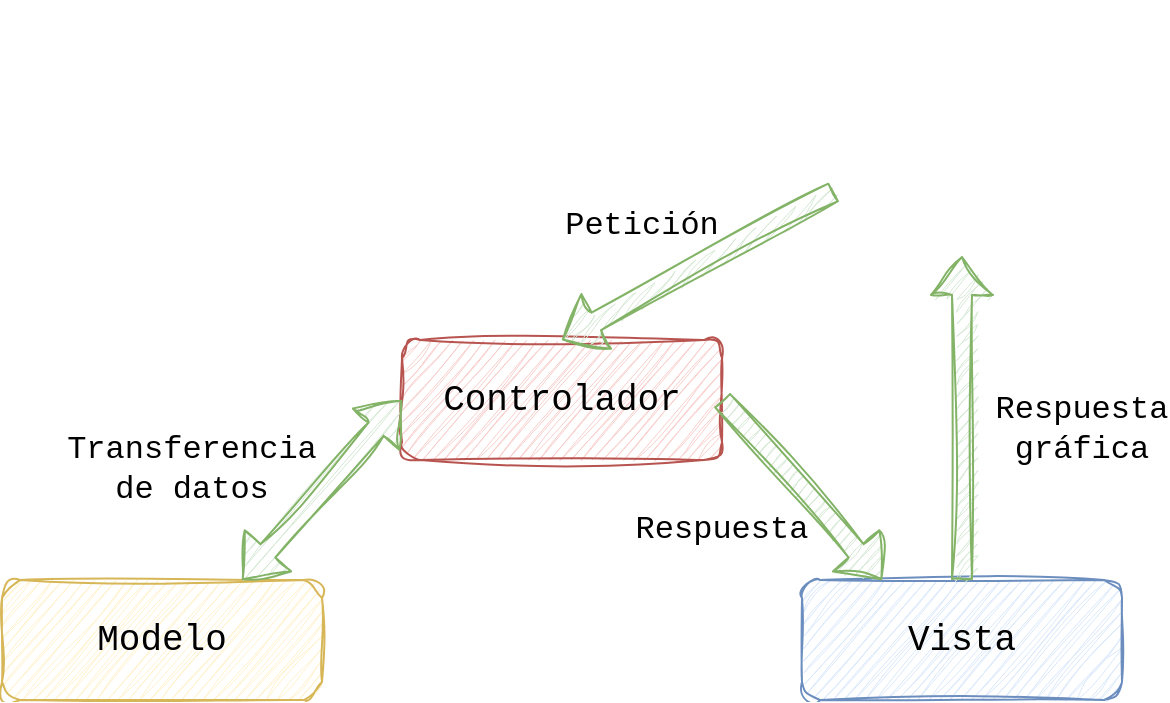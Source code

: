 <mxfile version="21.1.4" type="github">
  <diagram name="Página-1" id="OLooe8LptjzYQd6-V9nk">
    <mxGraphModel dx="2074" dy="1908" grid="1" gridSize="10" guides="1" tooltips="1" connect="1" arrows="1" fold="1" page="1" pageScale="1" pageWidth="827" pageHeight="1169" math="0" shadow="0">
      <root>
        <mxCell id="0" />
        <mxCell id="1" parent="0" />
        <mxCell id="AmMbOfwIeJPU8D7xYFOu-1" value="&lt;pre&gt;&lt;font style=&quot;font-size: 18px;&quot; face=&quot;Courier New&quot;&gt;Modelo&lt;/font&gt;&lt;/pre&gt;" style="rounded=1;whiteSpace=wrap;html=1;fillColor=#fff2cc;strokeColor=#d6b656;sketch=1;curveFitting=1;jiggle=2;" vertex="1" parent="1">
          <mxGeometry x="120" y="260" width="160" height="60" as="geometry" />
        </mxCell>
        <mxCell id="AmMbOfwIeJPU8D7xYFOu-2" value="&lt;pre&gt;&lt;font style=&quot;font-size: 18px;&quot; face=&quot;Courier New&quot;&gt;Controlador&lt;/font&gt;&lt;/pre&gt;" style="rounded=1;whiteSpace=wrap;html=1;fillColor=#f8cecc;strokeColor=#b85450;sketch=1;curveFitting=1;jiggle=2;" vertex="1" parent="1">
          <mxGeometry x="320" y="140" width="160" height="60" as="geometry" />
        </mxCell>
        <mxCell id="AmMbOfwIeJPU8D7xYFOu-3" value="&lt;pre&gt;&lt;font style=&quot;font-size: 18px;&quot; face=&quot;Courier New&quot;&gt;Vista&lt;/font&gt;&lt;/pre&gt;" style="rounded=1;whiteSpace=wrap;html=1;fillColor=#dae8fc;strokeColor=#6c8ebf;sketch=1;curveFitting=1;jiggle=2;" vertex="1" parent="1">
          <mxGeometry x="520" y="260" width="160" height="60" as="geometry" />
        </mxCell>
        <mxCell id="AmMbOfwIeJPU8D7xYFOu-5" value="" style="shape=flexArrow;endArrow=classic;startArrow=classic;html=1;rounded=1;exitX=0.75;exitY=0;exitDx=0;exitDy=0;fillColor=#d5e8d4;strokeColor=#82b366;entryX=0;entryY=0.5;entryDx=0;entryDy=0;sketch=1;curveFitting=1;jiggle=2;" edge="1" parent="1" source="AmMbOfwIeJPU8D7xYFOu-1" target="AmMbOfwIeJPU8D7xYFOu-2">
          <mxGeometry width="100" height="100" relative="1" as="geometry">
            <mxPoint x="200" y="250" as="sourcePoint" />
            <mxPoint x="280" y="170" as="targetPoint" />
          </mxGeometry>
        </mxCell>
        <mxCell id="AmMbOfwIeJPU8D7xYFOu-6" value="" style="shape=flexArrow;endArrow=none;startArrow=block;html=1;rounded=1;exitX=0.25;exitY=0;exitDx=0;exitDy=0;fillColor=#d5e8d4;strokeColor=#82b366;entryX=1;entryY=0.5;entryDx=0;entryDy=0;startFill=0;endFill=0;sketch=1;curveFitting=1;jiggle=2;" edge="1" parent="1" source="AmMbOfwIeJPU8D7xYFOu-3" target="AmMbOfwIeJPU8D7xYFOu-2">
          <mxGeometry width="100" height="100" relative="1" as="geometry">
            <mxPoint x="390" y="380" as="sourcePoint" />
            <mxPoint x="510" y="320" as="targetPoint" />
          </mxGeometry>
        </mxCell>
        <mxCell id="AmMbOfwIeJPU8D7xYFOu-7" value="" style="shape=image;html=1;verticalAlign=top;verticalLabelPosition=bottom;labelBackgroundColor=#ffffff;imageAspect=0;aspect=fixed;image=https://cdn2.iconfinder.com/data/icons/boxicons-regular-vol-3/24/bx-smile-128.png;imageBackground=none;rounded=1;sketch=1;curveFitting=1;jiggle=2;" vertex="1" parent="1">
          <mxGeometry x="536" y="-30" width="128" height="128" as="geometry" />
        </mxCell>
        <mxCell id="AmMbOfwIeJPU8D7xYFOu-8" value="" style="shape=flexArrow;endArrow=none;startArrow=block;html=1;rounded=1;exitX=0.5;exitY=1;exitDx=0;exitDy=0;fillColor=#d5e8d4;strokeColor=#82b366;entryX=0.5;entryY=0;entryDx=0;entryDy=0;startFill=0;endFill=0;sketch=1;curveFitting=1;jiggle=2;" edge="1" parent="1" source="AmMbOfwIeJPU8D7xYFOu-7" target="AmMbOfwIeJPU8D7xYFOu-3">
          <mxGeometry width="100" height="100" relative="1" as="geometry">
            <mxPoint x="760" y="310" as="sourcePoint" />
            <mxPoint x="680" y="260" as="targetPoint" />
          </mxGeometry>
        </mxCell>
        <mxCell id="AmMbOfwIeJPU8D7xYFOu-9" value="" style="shape=flexArrow;endArrow=none;startArrow=block;html=1;rounded=1;exitX=0.5;exitY=0;exitDx=0;exitDy=0;fillColor=#d5e8d4;strokeColor=#82b366;entryX=0;entryY=0.75;entryDx=0;entryDy=0;startFill=0;endFill=0;sketch=1;curveFitting=1;jiggle=2;" edge="1" parent="1" source="AmMbOfwIeJPU8D7xYFOu-2" target="AmMbOfwIeJPU8D7xYFOu-7">
          <mxGeometry width="100" height="100" relative="1" as="geometry">
            <mxPoint x="610" y="108" as="sourcePoint" />
            <mxPoint x="610" y="230" as="targetPoint" />
          </mxGeometry>
        </mxCell>
        <mxCell id="AmMbOfwIeJPU8D7xYFOu-10" value="&lt;font style=&quot;font-size: 16px;&quot; face=&quot;Courier New&quot;&gt;Petición&lt;/font&gt;" style="text;html=1;strokeColor=none;fillColor=none;align=center;verticalAlign=middle;whiteSpace=wrap;rounded=1;sketch=1;curveFitting=1;jiggle=2;" vertex="1" parent="1">
          <mxGeometry x="400" y="68" width="80" height="30" as="geometry" />
        </mxCell>
        <mxCell id="AmMbOfwIeJPU8D7xYFOu-11" value="&lt;font face=&quot;Courier New&quot;&gt;&lt;span style=&quot;font-size: 16px;&quot;&gt;Transferencia de datos&lt;/span&gt;&lt;/font&gt;" style="text;html=1;strokeColor=none;fillColor=none;align=center;verticalAlign=middle;whiteSpace=wrap;rounded=1;sketch=1;curveFitting=1;jiggle=2;" vertex="1" parent="1">
          <mxGeometry x="150" y="190" width="130" height="30" as="geometry" />
        </mxCell>
        <mxCell id="AmMbOfwIeJPU8D7xYFOu-12" value="&lt;font style=&quot;font-size: 16px;&quot; face=&quot;Courier New&quot;&gt;Respuesta&lt;/font&gt;" style="text;html=1;strokeColor=none;fillColor=none;align=center;verticalAlign=middle;whiteSpace=wrap;rounded=1;sketch=1;curveFitting=1;jiggle=2;" vertex="1" parent="1">
          <mxGeometry x="440" y="220" width="80" height="30" as="geometry" />
        </mxCell>
        <mxCell id="AmMbOfwIeJPU8D7xYFOu-13" value="&lt;font style=&quot;font-size: 16px;&quot; face=&quot;Courier New&quot;&gt;Respuesta gráfica&lt;/font&gt;" style="text;html=1;strokeColor=none;fillColor=none;align=center;verticalAlign=middle;whiteSpace=wrap;rounded=1;sketch=1;curveFitting=1;jiggle=2;" vertex="1" parent="1">
          <mxGeometry x="620" y="170" width="80" height="30" as="geometry" />
        </mxCell>
      </root>
    </mxGraphModel>
  </diagram>
</mxfile>
